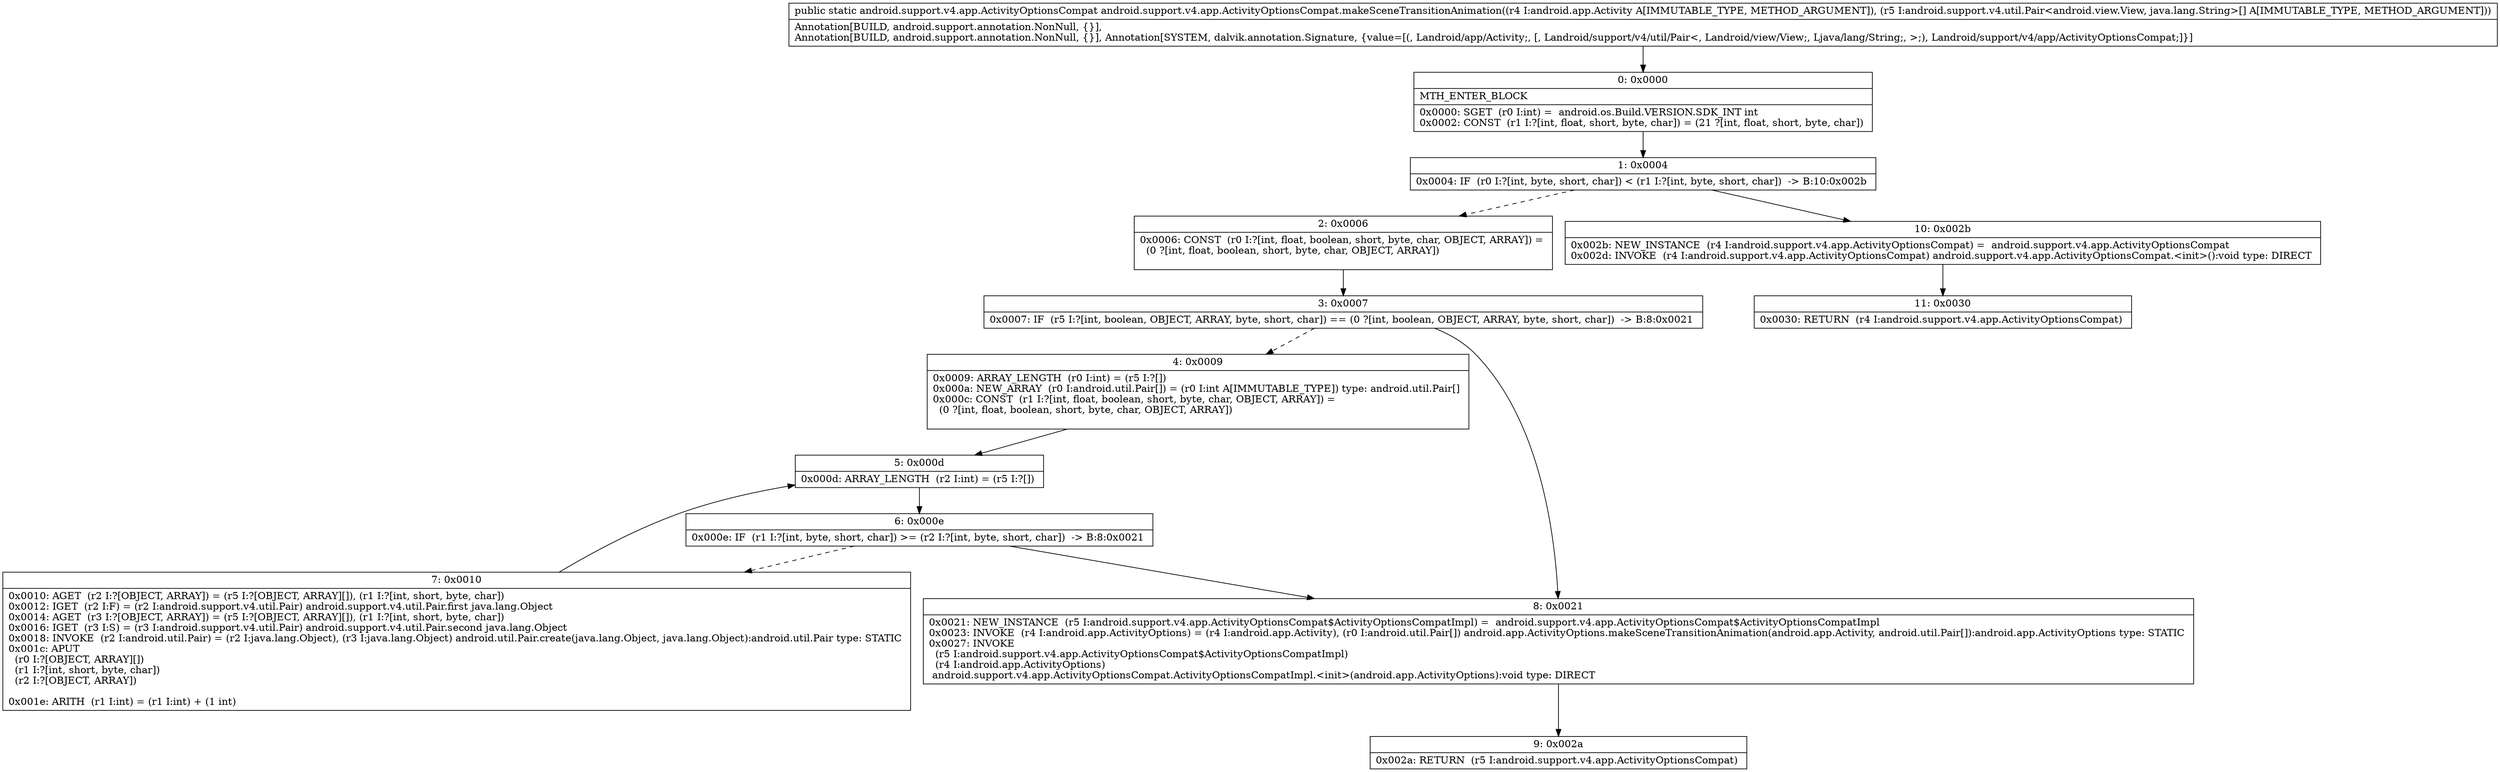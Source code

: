 digraph "CFG forandroid.support.v4.app.ActivityOptionsCompat.makeSceneTransitionAnimation(Landroid\/app\/Activity;[Landroid\/support\/v4\/util\/Pair;)Landroid\/support\/v4\/app\/ActivityOptionsCompat;" {
Node_0 [shape=record,label="{0\:\ 0x0000|MTH_ENTER_BLOCK\l|0x0000: SGET  (r0 I:int) =  android.os.Build.VERSION.SDK_INT int \l0x0002: CONST  (r1 I:?[int, float, short, byte, char]) = (21 ?[int, float, short, byte, char]) \l}"];
Node_1 [shape=record,label="{1\:\ 0x0004|0x0004: IF  (r0 I:?[int, byte, short, char]) \< (r1 I:?[int, byte, short, char])  \-\> B:10:0x002b \l}"];
Node_2 [shape=record,label="{2\:\ 0x0006|0x0006: CONST  (r0 I:?[int, float, boolean, short, byte, char, OBJECT, ARRAY]) = \l  (0 ?[int, float, boolean, short, byte, char, OBJECT, ARRAY])\l \l}"];
Node_3 [shape=record,label="{3\:\ 0x0007|0x0007: IF  (r5 I:?[int, boolean, OBJECT, ARRAY, byte, short, char]) == (0 ?[int, boolean, OBJECT, ARRAY, byte, short, char])  \-\> B:8:0x0021 \l}"];
Node_4 [shape=record,label="{4\:\ 0x0009|0x0009: ARRAY_LENGTH  (r0 I:int) = (r5 I:?[]) \l0x000a: NEW_ARRAY  (r0 I:android.util.Pair[]) = (r0 I:int A[IMMUTABLE_TYPE]) type: android.util.Pair[] \l0x000c: CONST  (r1 I:?[int, float, boolean, short, byte, char, OBJECT, ARRAY]) = \l  (0 ?[int, float, boolean, short, byte, char, OBJECT, ARRAY])\l \l}"];
Node_5 [shape=record,label="{5\:\ 0x000d|0x000d: ARRAY_LENGTH  (r2 I:int) = (r5 I:?[]) \l}"];
Node_6 [shape=record,label="{6\:\ 0x000e|0x000e: IF  (r1 I:?[int, byte, short, char]) \>= (r2 I:?[int, byte, short, char])  \-\> B:8:0x0021 \l}"];
Node_7 [shape=record,label="{7\:\ 0x0010|0x0010: AGET  (r2 I:?[OBJECT, ARRAY]) = (r5 I:?[OBJECT, ARRAY][]), (r1 I:?[int, short, byte, char]) \l0x0012: IGET  (r2 I:F) = (r2 I:android.support.v4.util.Pair) android.support.v4.util.Pair.first java.lang.Object \l0x0014: AGET  (r3 I:?[OBJECT, ARRAY]) = (r5 I:?[OBJECT, ARRAY][]), (r1 I:?[int, short, byte, char]) \l0x0016: IGET  (r3 I:S) = (r3 I:android.support.v4.util.Pair) android.support.v4.util.Pair.second java.lang.Object \l0x0018: INVOKE  (r2 I:android.util.Pair) = (r2 I:java.lang.Object), (r3 I:java.lang.Object) android.util.Pair.create(java.lang.Object, java.lang.Object):android.util.Pair type: STATIC \l0x001c: APUT  \l  (r0 I:?[OBJECT, ARRAY][])\l  (r1 I:?[int, short, byte, char])\l  (r2 I:?[OBJECT, ARRAY])\l \l0x001e: ARITH  (r1 I:int) = (r1 I:int) + (1 int) \l}"];
Node_8 [shape=record,label="{8\:\ 0x0021|0x0021: NEW_INSTANCE  (r5 I:android.support.v4.app.ActivityOptionsCompat$ActivityOptionsCompatImpl) =  android.support.v4.app.ActivityOptionsCompat$ActivityOptionsCompatImpl \l0x0023: INVOKE  (r4 I:android.app.ActivityOptions) = (r4 I:android.app.Activity), (r0 I:android.util.Pair[]) android.app.ActivityOptions.makeSceneTransitionAnimation(android.app.Activity, android.util.Pair[]):android.app.ActivityOptions type: STATIC \l0x0027: INVOKE  \l  (r5 I:android.support.v4.app.ActivityOptionsCompat$ActivityOptionsCompatImpl)\l  (r4 I:android.app.ActivityOptions)\l android.support.v4.app.ActivityOptionsCompat.ActivityOptionsCompatImpl.\<init\>(android.app.ActivityOptions):void type: DIRECT \l}"];
Node_9 [shape=record,label="{9\:\ 0x002a|0x002a: RETURN  (r5 I:android.support.v4.app.ActivityOptionsCompat) \l}"];
Node_10 [shape=record,label="{10\:\ 0x002b|0x002b: NEW_INSTANCE  (r4 I:android.support.v4.app.ActivityOptionsCompat) =  android.support.v4.app.ActivityOptionsCompat \l0x002d: INVOKE  (r4 I:android.support.v4.app.ActivityOptionsCompat) android.support.v4.app.ActivityOptionsCompat.\<init\>():void type: DIRECT \l}"];
Node_11 [shape=record,label="{11\:\ 0x0030|0x0030: RETURN  (r4 I:android.support.v4.app.ActivityOptionsCompat) \l}"];
MethodNode[shape=record,label="{public static android.support.v4.app.ActivityOptionsCompat android.support.v4.app.ActivityOptionsCompat.makeSceneTransitionAnimation((r4 I:android.app.Activity A[IMMUTABLE_TYPE, METHOD_ARGUMENT]), (r5 I:android.support.v4.util.Pair\<android.view.View, java.lang.String\>[] A[IMMUTABLE_TYPE, METHOD_ARGUMENT]))  | Annotation[BUILD, android.support.annotation.NonNull, \{\}], \lAnnotation[BUILD, android.support.annotation.NonNull, \{\}], Annotation[SYSTEM, dalvik.annotation.Signature, \{value=[(, Landroid\/app\/Activity;, [, Landroid\/support\/v4\/util\/Pair\<, Landroid\/view\/View;, Ljava\/lang\/String;, \>;), Landroid\/support\/v4\/app\/ActivityOptionsCompat;]\}]\l}"];
MethodNode -> Node_0;
Node_0 -> Node_1;
Node_1 -> Node_2[style=dashed];
Node_1 -> Node_10;
Node_2 -> Node_3;
Node_3 -> Node_4[style=dashed];
Node_3 -> Node_8;
Node_4 -> Node_5;
Node_5 -> Node_6;
Node_6 -> Node_7[style=dashed];
Node_6 -> Node_8;
Node_7 -> Node_5;
Node_8 -> Node_9;
Node_10 -> Node_11;
}

